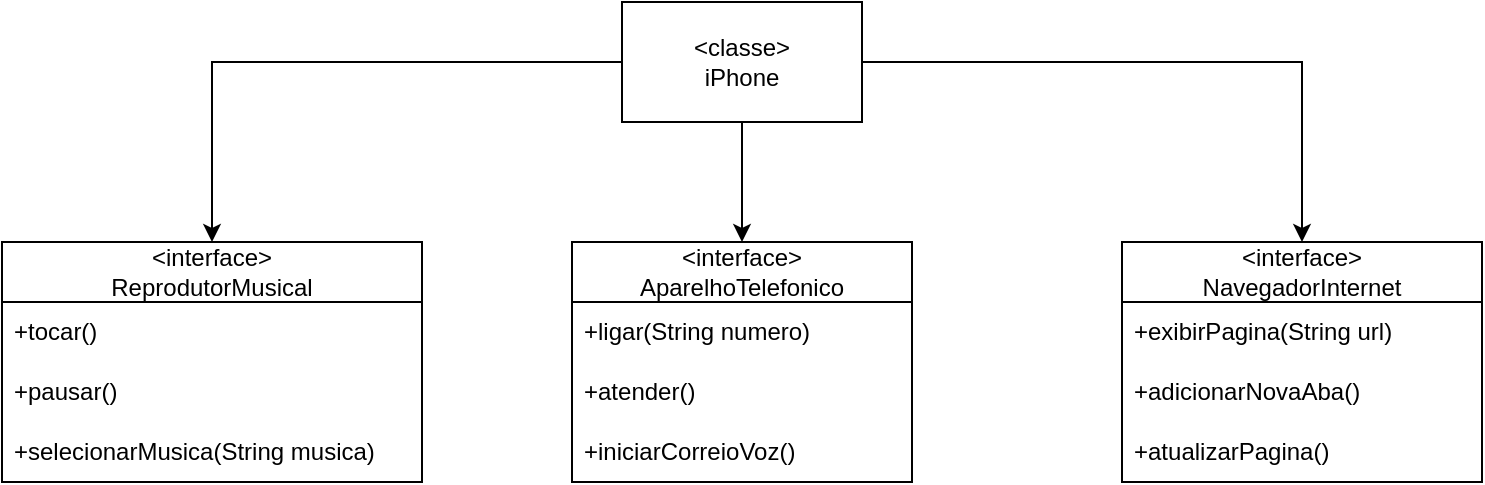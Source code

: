 <mxfile version="24.7.13">
  <diagram name="Página-1" id="RYIyAp36-QjLkD3C358v">
    <mxGraphModel dx="1050" dy="557" grid="1" gridSize="10" guides="1" tooltips="1" connect="1" arrows="1" fold="1" page="1" pageScale="1" pageWidth="827" pageHeight="1169" math="0" shadow="0">
      <root>
        <mxCell id="0" />
        <mxCell id="1" parent="0" />
        <mxCell id="HnL6TdpuA-npuahRLjEa-10" value="&lt;div&gt;&amp;lt;interface&amp;gt;&lt;/div&gt;ReprodutorMusical" style="swimlane;fontStyle=0;childLayout=stackLayout;horizontal=1;startSize=30;horizontalStack=0;resizeParent=1;resizeParentMax=0;resizeLast=0;collapsible=1;marginBottom=0;whiteSpace=wrap;html=1;" parent="1" vertex="1">
          <mxGeometry y="200" width="210" height="120" as="geometry" />
        </mxCell>
        <mxCell id="HnL6TdpuA-npuahRLjEa-11" value="+tocar()" style="text;strokeColor=none;fillColor=none;align=left;verticalAlign=middle;spacingLeft=4;spacingRight=4;overflow=hidden;points=[[0,0.5],[1,0.5]];portConstraint=eastwest;rotatable=0;whiteSpace=wrap;html=1;" parent="HnL6TdpuA-npuahRLjEa-10" vertex="1">
          <mxGeometry y="30" width="210" height="30" as="geometry" />
        </mxCell>
        <mxCell id="HnL6TdpuA-npuahRLjEa-12" value="+pausar()" style="text;strokeColor=none;fillColor=none;align=left;verticalAlign=middle;spacingLeft=4;spacingRight=4;overflow=hidden;points=[[0,0.5],[1,0.5]];portConstraint=eastwest;rotatable=0;whiteSpace=wrap;html=1;" parent="HnL6TdpuA-npuahRLjEa-10" vertex="1">
          <mxGeometry y="60" width="210" height="30" as="geometry" />
        </mxCell>
        <mxCell id="HnL6TdpuA-npuahRLjEa-13" value="+selecionarMusica(String musica)" style="text;strokeColor=none;fillColor=none;align=left;verticalAlign=middle;spacingLeft=4;spacingRight=4;overflow=hidden;points=[[0,0.5],[1,0.5]];portConstraint=eastwest;rotatable=0;whiteSpace=wrap;html=1;" parent="HnL6TdpuA-npuahRLjEa-10" vertex="1">
          <mxGeometry y="90" width="210" height="30" as="geometry" />
        </mxCell>
        <mxCell id="HnL6TdpuA-npuahRLjEa-15" style="edgeStyle=orthogonalEdgeStyle;rounded=0;orthogonalLoop=1;jettySize=auto;html=1;entryX=0.5;entryY=0;entryDx=0;entryDy=0;" parent="1" source="HnL6TdpuA-npuahRLjEa-14" target="HnL6TdpuA-npuahRLjEa-10" edge="1">
          <mxGeometry relative="1" as="geometry" />
        </mxCell>
        <mxCell id="HnL6TdpuA-npuahRLjEa-20" style="edgeStyle=orthogonalEdgeStyle;rounded=0;orthogonalLoop=1;jettySize=auto;html=1;" parent="1" source="HnL6TdpuA-npuahRLjEa-14" target="HnL6TdpuA-npuahRLjEa-16" edge="1">
          <mxGeometry relative="1" as="geometry" />
        </mxCell>
        <mxCell id="HnL6TdpuA-npuahRLjEa-25" style="edgeStyle=orthogonalEdgeStyle;rounded=0;orthogonalLoop=1;jettySize=auto;html=1;" parent="1" source="HnL6TdpuA-npuahRLjEa-14" target="HnL6TdpuA-npuahRLjEa-21" edge="1">
          <mxGeometry relative="1" as="geometry" />
        </mxCell>
        <mxCell id="HnL6TdpuA-npuahRLjEa-14" value="&lt;div&gt;&amp;lt;classe&amp;gt;&lt;/div&gt;iPhone" style="rounded=0;whiteSpace=wrap;html=1;" parent="1" vertex="1">
          <mxGeometry x="310" y="80" width="120" height="60" as="geometry" />
        </mxCell>
        <mxCell id="HnL6TdpuA-npuahRLjEa-16" value="&lt;div&gt;&amp;lt;interface&amp;gt;&lt;/div&gt;AparelhoTelefonico" style="swimlane;fontStyle=0;childLayout=stackLayout;horizontal=1;startSize=30;horizontalStack=0;resizeParent=1;resizeParentMax=0;resizeLast=0;collapsible=1;marginBottom=0;whiteSpace=wrap;html=1;" parent="1" vertex="1">
          <mxGeometry x="285" y="200" width="170" height="120" as="geometry" />
        </mxCell>
        <mxCell id="HnL6TdpuA-npuahRLjEa-17" value="+ligar(String numero)" style="text;strokeColor=none;fillColor=none;align=left;verticalAlign=middle;spacingLeft=4;spacingRight=4;overflow=hidden;points=[[0,0.5],[1,0.5]];portConstraint=eastwest;rotatable=0;whiteSpace=wrap;html=1;" parent="HnL6TdpuA-npuahRLjEa-16" vertex="1">
          <mxGeometry y="30" width="170" height="30" as="geometry" />
        </mxCell>
        <mxCell id="HnL6TdpuA-npuahRLjEa-18" value="+atender()" style="text;strokeColor=none;fillColor=none;align=left;verticalAlign=middle;spacingLeft=4;spacingRight=4;overflow=hidden;points=[[0,0.5],[1,0.5]];portConstraint=eastwest;rotatable=0;whiteSpace=wrap;html=1;" parent="HnL6TdpuA-npuahRLjEa-16" vertex="1">
          <mxGeometry y="60" width="170" height="30" as="geometry" />
        </mxCell>
        <mxCell id="HnL6TdpuA-npuahRLjEa-19" value="+iniciarCorreioVoz()" style="text;strokeColor=none;fillColor=none;align=left;verticalAlign=middle;spacingLeft=4;spacingRight=4;overflow=hidden;points=[[0,0.5],[1,0.5]];portConstraint=eastwest;rotatable=0;whiteSpace=wrap;html=1;" parent="HnL6TdpuA-npuahRLjEa-16" vertex="1">
          <mxGeometry y="90" width="170" height="30" as="geometry" />
        </mxCell>
        <mxCell id="HnL6TdpuA-npuahRLjEa-21" value="&lt;div&gt;&amp;lt;interface&amp;gt;&lt;/div&gt;NavegadorInternet" style="swimlane;fontStyle=0;childLayout=stackLayout;horizontal=1;startSize=30;horizontalStack=0;resizeParent=1;resizeParentMax=0;resizeLast=0;collapsible=1;marginBottom=0;whiteSpace=wrap;html=1;" parent="1" vertex="1">
          <mxGeometry x="560" y="200" width="180" height="120" as="geometry" />
        </mxCell>
        <mxCell id="HnL6TdpuA-npuahRLjEa-22" value="+exibirPagina(String url)" style="text;strokeColor=none;fillColor=none;align=left;verticalAlign=middle;spacingLeft=4;spacingRight=4;overflow=hidden;points=[[0,0.5],[1,0.5]];portConstraint=eastwest;rotatable=0;whiteSpace=wrap;html=1;" parent="HnL6TdpuA-npuahRLjEa-21" vertex="1">
          <mxGeometry y="30" width="180" height="30" as="geometry" />
        </mxCell>
        <mxCell id="HnL6TdpuA-npuahRLjEa-23" value="+adicionarNovaAba()" style="text;strokeColor=none;fillColor=none;align=left;verticalAlign=middle;spacingLeft=4;spacingRight=4;overflow=hidden;points=[[0,0.5],[1,0.5]];portConstraint=eastwest;rotatable=0;whiteSpace=wrap;html=1;" parent="HnL6TdpuA-npuahRLjEa-21" vertex="1">
          <mxGeometry y="60" width="180" height="30" as="geometry" />
        </mxCell>
        <mxCell id="HnL6TdpuA-npuahRLjEa-24" value="+atualizarPagina()" style="text;strokeColor=none;fillColor=none;align=left;verticalAlign=middle;spacingLeft=4;spacingRight=4;overflow=hidden;points=[[0,0.5],[1,0.5]];portConstraint=eastwest;rotatable=0;whiteSpace=wrap;html=1;" parent="HnL6TdpuA-npuahRLjEa-21" vertex="1">
          <mxGeometry y="90" width="180" height="30" as="geometry" />
        </mxCell>
      </root>
    </mxGraphModel>
  </diagram>
</mxfile>
